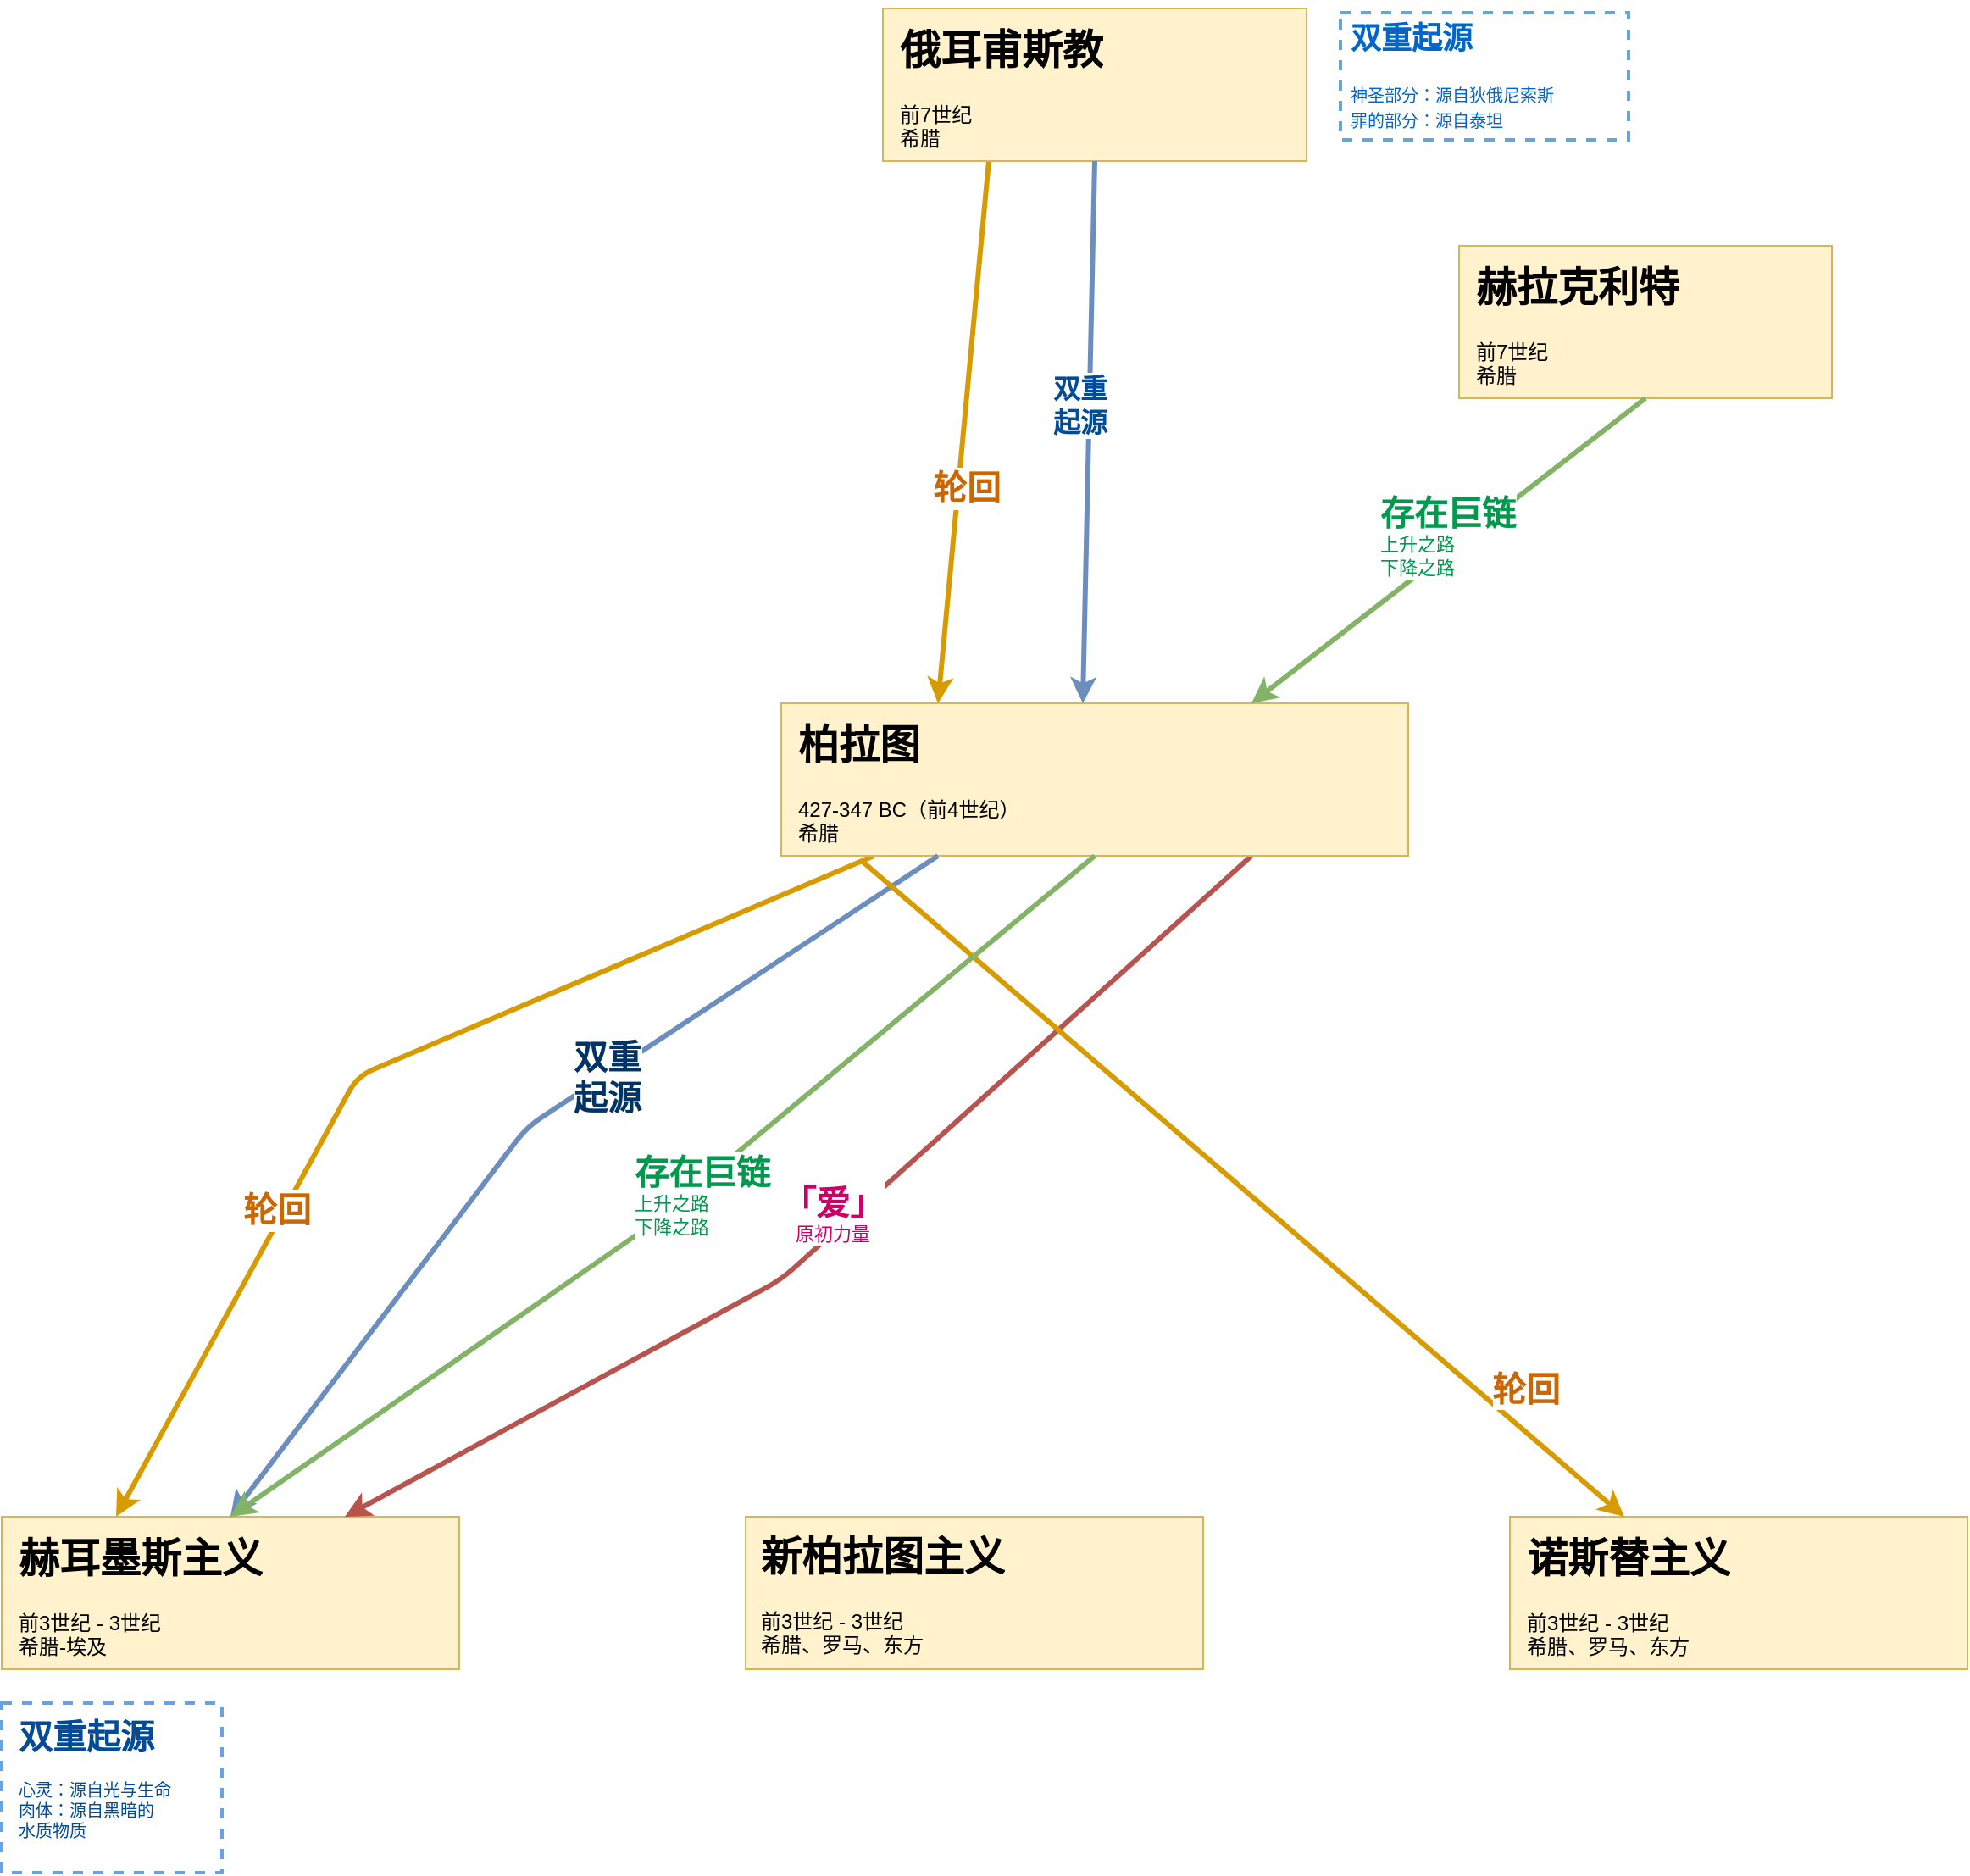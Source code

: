 <mxfile version="13.6.2" type="github">
  <diagram id="PGQh33GmGEEabXiE0Ceb" name="Page-1">
    <mxGraphModel dx="1572" dy="822" grid="1" gridSize="10" guides="1" tooltips="1" connect="1" arrows="1" fold="1" page="1" pageScale="1" pageWidth="2339" pageHeight="3300" math="0" shadow="0">
      <root>
        <mxCell id="0" />
        <mxCell id="1" parent="0" />
        <mxCell id="EsB_VxGgM87q5KJYcQod-5" value="&lt;font style=&quot;font-size: 20px&quot;&gt;轮回&lt;/font&gt;" style="endArrow=classic;html=1;entryX=0.25;entryY=0;entryDx=0;entryDy=0;fillColor=#ffe6cc;strokeColor=#d79b00;strokeWidth=3;exitX=0.25;exitY=1;exitDx=0;exitDy=0;fontSize=18;fontColor=#CC6600;fontStyle=1" parent="1" source="N6O5T9l40N1phpzyZDKu-2" target="N6O5T9l40N1phpzyZDKu-3" edge="1">
          <mxGeometry x="0.206" y="5" width="50" height="50" relative="1" as="geometry">
            <mxPoint x="320" y="130" as="sourcePoint" />
            <mxPoint x="297.5" y="300" as="targetPoint" />
            <Array as="points" />
            <mxPoint y="-1" as="offset" />
          </mxGeometry>
        </mxCell>
        <mxCell id="EsB_VxGgM87q5KJYcQod-7" value="&lt;font style=&quot;font-size: 20px&quot; color=&quot;#cc6600&quot;&gt;轮回&lt;/font&gt;" style="endArrow=classic;html=1;entryX=0.25;entryY=0;entryDx=0;entryDy=0;fillColor=#ffe6cc;strokeColor=#d79b00;strokeWidth=3;fontSize=18;exitX=0.148;exitY=1;exitDx=0;exitDy=0;fontColor=#994C00;fontStyle=1;exitPerimeter=0;" parent="1" source="N6O5T9l40N1phpzyZDKu-3" target="EsB_VxGgM87q5KJYcQod-18" edge="1">
          <mxGeometry x="-0.04" y="64" width="50" height="50" relative="1" as="geometry">
            <mxPoint x="430" y="470" as="sourcePoint" />
            <mxPoint x="165" y="520" as="targetPoint" />
            <Array as="points">
              <mxPoint x="400" y="660" />
            </Array>
            <mxPoint x="-101" y="32" as="offset" />
          </mxGeometry>
        </mxCell>
        <mxCell id="EsB_VxGgM87q5KJYcQod-18" value="&lt;h1&gt;赫耳墨斯主义&lt;/h1&gt;&lt;div&gt;前3世纪 - 3世纪&lt;/div&gt;&lt;div&gt;希腊-埃及&lt;br&gt;&lt;/div&gt;" style="text;html=1;strokeColor=#d6b656;fillColor=#fff2cc;spacing=10;spacingTop=-20;whiteSpace=wrap;overflow=hidden;rounded=0;glass=0;" parent="1" vertex="1">
          <mxGeometry x="190" y="920" width="270" height="90" as="geometry" />
        </mxCell>
        <mxCell id="EsB_VxGgM87q5KJYcQod-22" value="&lt;div style=&quot;text-align: left&quot;&gt;&lt;b&gt;&lt;font color=&quot;#cc0066&quot;&gt;&lt;font style=&quot;font-size: 20px&quot;&gt;「爱&lt;/font&gt;&lt;span style=&quot;font-size: 20px&quot;&gt;」&lt;/span&gt;&lt;/font&gt;&lt;/b&gt;&lt;/div&gt;&lt;font color=&quot;#cc0066&quot;&gt;原初力量&lt;/font&gt;" style="endArrow=classic;html=1;fillColor=#f8cecc;strokeColor=#b85450;exitX=0.75;exitY=1;exitDx=0;exitDy=0;strokeWidth=3;entryX=0.75;entryY=0;entryDx=0;entryDy=0;" parent="1" source="N6O5T9l40N1phpzyZDKu-3" target="EsB_VxGgM87q5KJYcQod-18" edge="1">
          <mxGeometry x="-0.027" y="-10" width="50" height="50" relative="1" as="geometry">
            <mxPoint x="330" y="390" as="sourcePoint" />
            <mxPoint x="560" y="860" as="targetPoint" />
            <Array as="points">
              <mxPoint x="650" y="780" />
            </Array>
            <mxPoint y="1" as="offset" />
          </mxGeometry>
        </mxCell>
        <mxCell id="N6O5T9l40N1phpzyZDKu-2" value="&lt;h1&gt;俄耳甫斯教&lt;/h1&gt;&lt;div&gt;前7世纪&lt;/div&gt;&lt;div&gt;希腊&lt;/div&gt;" style="text;html=1;strokeColor=#d6b656;fillColor=#fff2cc;spacing=10;spacingTop=-20;whiteSpace=wrap;overflow=hidden;rounded=0;glass=0;" parent="1" vertex="1">
          <mxGeometry x="710" y="30" width="250" height="90" as="geometry" />
        </mxCell>
        <mxCell id="N6O5T9l40N1phpzyZDKu-3" value="&lt;h1&gt;柏拉图&lt;/h1&gt;&lt;div&gt;427-347 BC（前4世纪）&lt;/div&gt;&lt;div&gt;希腊&lt;br&gt;&lt;/div&gt;" style="text;html=1;strokeColor=#d6b656;fillColor=#fff2cc;spacing=10;spacingTop=-20;whiteSpace=wrap;overflow=hidden;rounded=0;glass=0;" parent="1" vertex="1">
          <mxGeometry x="650" y="440" width="370" height="90" as="geometry" />
        </mxCell>
        <mxCell id="N6O5T9l40N1phpzyZDKu-7" value="双重&lt;br&gt;起源" style="endArrow=classic;html=1;fontSize=16;exitX=0.5;exitY=1;exitDx=0;exitDy=0;entryX=0.481;entryY=0;entryDx=0;entryDy=0;entryPerimeter=0;fillColor=#dae8fc;strokeColor=#6c8ebf;strokeWidth=3;fontColor=#004C99;fontStyle=1" parent="1" source="N6O5T9l40N1phpzyZDKu-2" target="N6O5T9l40N1phpzyZDKu-3" edge="1">
          <mxGeometry x="-0.101" y="-5" width="50" height="50" relative="1" as="geometry">
            <mxPoint x="620" y="530" as="sourcePoint" />
            <mxPoint x="670" y="480" as="targetPoint" />
            <Array as="points" />
            <mxPoint x="-1" as="offset" />
          </mxGeometry>
        </mxCell>
        <mxCell id="N6O5T9l40N1phpzyZDKu-8" value="&lt;font style=&quot;font-size: 20px&quot;&gt;双重&lt;br&gt;起源&lt;/font&gt;" style="endArrow=classic;html=1;fontSize=16;entryX=0.5;entryY=0;entryDx=0;entryDy=0;fillColor=#dae8fc;strokeColor=#6c8ebf;strokeWidth=3;fontColor=#003366;fontStyle=1;exitX=0.25;exitY=1;exitDx=0;exitDy=0;" parent="1" target="EsB_VxGgM87q5KJYcQod-18" edge="1" source="N6O5T9l40N1phpzyZDKu-3">
          <mxGeometry x="-0.19" y="1" width="50" height="50" relative="1" as="geometry">
            <mxPoint x="660" y="510" as="sourcePoint" />
            <mxPoint x="474.87" y="650" as="targetPoint" />
            <Array as="points">
              <mxPoint x="500" y="690" />
            </Array>
            <mxPoint as="offset" />
          </mxGeometry>
        </mxCell>
        <mxCell id="N6O5T9l40N1phpzyZDKu-15" value="&lt;h1 style=&quot;font-size: 20px&quot;&gt;&lt;font style=&quot;font-size: 20px&quot;&gt;双重起源&lt;/font&gt;&lt;/h1&gt;&lt;div style=&quot;font-size: 10px&quot;&gt;心灵：源自光与生命&lt;/div&gt;&lt;div style=&quot;font-size: 10px&quot;&gt;肉体：源自黑暗的&lt;/div&gt;&lt;div style=&quot;font-size: 10px&quot;&gt;水质物质&lt;/div&gt;" style="text;html=1;spacing=10;spacingTop=-20;whiteSpace=wrap;overflow=hidden;rounded=0;glass=0;fontColor=#004C99;dashed=1;strokeWidth=2;opacity=60;strokeColor=#0066CC;" parent="1" vertex="1">
          <mxGeometry x="190" y="1030" width="130" height="100" as="geometry" />
        </mxCell>
        <mxCell id="NyYfzIQzvW2G4Te5tXXI-2" value="&lt;font&gt;&lt;b&gt;&lt;font style=&quot;font-size: 18px&quot;&gt;双重起源&lt;/font&gt;&lt;/b&gt;&lt;br&gt;&lt;br&gt;&lt;span style=&quot;font-size: 10px&quot;&gt;神圣部分：源自狄俄尼索斯&lt;/span&gt;&lt;br style=&quot;font-size: 10px&quot;&gt;&lt;span style=&quot;font-size: 10px&quot;&gt;罪的部分：源自泰坦&lt;/span&gt;&lt;/font&gt;" style="text;html=1;fillColor=none;align=left;verticalAlign=middle;whiteSpace=wrap;rounded=0;dashed=1;strokeWidth=2;opacity=60;strokeColor=#0066CC;spacing=6;fontColor=#0066CC;" vertex="1" parent="1">
          <mxGeometry x="980" y="32.5" width="170" height="75" as="geometry" />
        </mxCell>
        <mxCell id="NyYfzIQzvW2G4Te5tXXI-5" value="&lt;h1&gt;新柏拉图主义&lt;/h1&gt;&lt;div&gt;前3世纪 - 3世纪&lt;/div&gt;&lt;div&gt;希腊、罗马、东方&lt;br&gt;&lt;/div&gt;" style="text;html=1;strokeColor=#d6b656;fillColor=#fff2cc;spacing=9;spacingTop=-20;whiteSpace=wrap;overflow=hidden;rounded=0;glass=0;" vertex="1" parent="1">
          <mxGeometry x="629" y="920" width="270" height="90" as="geometry" />
        </mxCell>
        <mxCell id="NyYfzIQzvW2G4Te5tXXI-9" value="&lt;h1&gt;诺斯替主义&lt;/h1&gt;&lt;div&gt;前3世纪 - 3世纪&lt;/div&gt;&lt;div&gt;希腊、罗马、东方&lt;br&gt;&lt;/div&gt;" style="text;html=1;strokeColor=#d6b656;fillColor=#fff2cc;spacing=10;spacingTop=-20;whiteSpace=wrap;overflow=hidden;rounded=0;glass=0;" vertex="1" parent="1">
          <mxGeometry x="1080" y="920" width="270" height="90" as="geometry" />
        </mxCell>
        <mxCell id="NyYfzIQzvW2G4Te5tXXI-12" value="" style="endArrow=classic;html=1;entryX=0.25;entryY=0;entryDx=0;entryDy=0;fillColor=#ffe6cc;strokeColor=#d79b00;strokeWidth=3;fontSize=18;exitX=0.126;exitY=1.025;exitDx=0;exitDy=0;fontColor=#994C00;fontStyle=1;exitPerimeter=0;" edge="1" parent="1" source="N6O5T9l40N1phpzyZDKu-3" target="NyYfzIQzvW2G4Te5tXXI-9">
          <mxGeometry x="-0.04" y="64" width="50" height="50" relative="1" as="geometry">
            <mxPoint x="569.96" y="520" as="sourcePoint" />
            <mxPoint x="267.5" y="930" as="targetPoint" />
            <Array as="points" />
            <mxPoint x="-101" y="32" as="offset" />
          </mxGeometry>
        </mxCell>
        <mxCell id="NyYfzIQzvW2G4Te5tXXI-17" value="&lt;font style=&quot;font-size: 20px&quot; color=&quot;#cc6600&quot;&gt;&lt;b&gt;轮回&lt;/b&gt;&lt;/font&gt;" style="edgeLabel;html=1;align=center;verticalAlign=middle;resizable=0;points=[];fontColor=#00994D;" vertex="1" connectable="0" parent="NyYfzIQzvW2G4Te5tXXI-12">
          <mxGeometry x="0.244" y="-4" relative="1" as="geometry">
            <mxPoint x="114.24" y="66.99" as="offset" />
          </mxGeometry>
        </mxCell>
        <mxCell id="NyYfzIQzvW2G4Te5tXXI-14" value="&lt;h1&gt;赫拉克利特&lt;/h1&gt;&lt;div&gt;前7世纪&lt;/div&gt;&lt;div&gt;希腊&lt;/div&gt;" style="text;html=1;strokeColor=#d6b656;fillColor=#fff2cc;spacing=10;spacingTop=-20;whiteSpace=wrap;overflow=hidden;rounded=0;glass=0;" vertex="1" parent="1">
          <mxGeometry x="1050" y="170" width="220" height="90" as="geometry" />
        </mxCell>
        <mxCell id="NyYfzIQzvW2G4Te5tXXI-15" value="&lt;div style=&quot;text-align: left&quot;&gt;&lt;b&gt;&lt;font&gt;&lt;span style=&quot;font-size: 20px&quot;&gt;存在巨链&lt;/span&gt;&lt;/font&gt;&lt;/b&gt;&lt;/div&gt;&lt;font&gt;&lt;div style=&quot;text-align: left&quot;&gt;上升之路&lt;br&gt;&lt;/div&gt;&lt;div style=&quot;text-align: left&quot;&gt;下降之路&lt;/div&gt;&lt;/font&gt;" style="endArrow=classic;html=1;fillColor=#d5e8d4;entryX=0.75;entryY=0;entryDx=0;entryDy=0;exitX=0.5;exitY=1;exitDx=0;exitDy=0;strokeWidth=3;strokeColor=#82b366;fontColor=#00994D;" edge="1" parent="1" source="NyYfzIQzvW2G4Te5tXXI-14" target="N6O5T9l40N1phpzyZDKu-3">
          <mxGeometry x="-0.034" y="-8" width="50" height="50" relative="1" as="geometry">
            <mxPoint x="1300" y="480" as="sourcePoint" />
            <mxPoint x="970" y="890" as="targetPoint" />
            <Array as="points" />
            <mxPoint as="offset" />
          </mxGeometry>
        </mxCell>
        <mxCell id="NyYfzIQzvW2G4Te5tXXI-16" value="&lt;div style=&quot;text-align: left&quot;&gt;&lt;b&gt;&lt;font&gt;&lt;span style=&quot;font-size: 20px&quot;&gt;存在巨链&lt;/span&gt;&lt;/font&gt;&lt;/b&gt;&lt;/div&gt;&lt;font&gt;&lt;div style=&quot;text-align: left&quot;&gt;上升之路&lt;br&gt;&lt;/div&gt;&lt;div style=&quot;text-align: left&quot;&gt;下降之路&lt;/div&gt;&lt;/font&gt;" style="endArrow=classic;html=1;fillColor=#d5e8d4;entryX=0.5;entryY=0;entryDx=0;entryDy=0;strokeWidth=3;strokeColor=#82b366;fontColor=#00994D;exitX=0.5;exitY=1;exitDx=0;exitDy=0;" edge="1" parent="1" source="N6O5T9l40N1phpzyZDKu-3" target="EsB_VxGgM87q5KJYcQod-18">
          <mxGeometry x="-0.045" y="7" width="50" height="50" relative="1" as="geometry">
            <mxPoint x="655" y="520" as="sourcePoint" />
            <mxPoint x="822.5" y="630" as="targetPoint" />
            <Array as="points">
              <mxPoint x="570" y="750" />
            </Array>
            <mxPoint y="-1" as="offset" />
          </mxGeometry>
        </mxCell>
      </root>
    </mxGraphModel>
  </diagram>
</mxfile>
